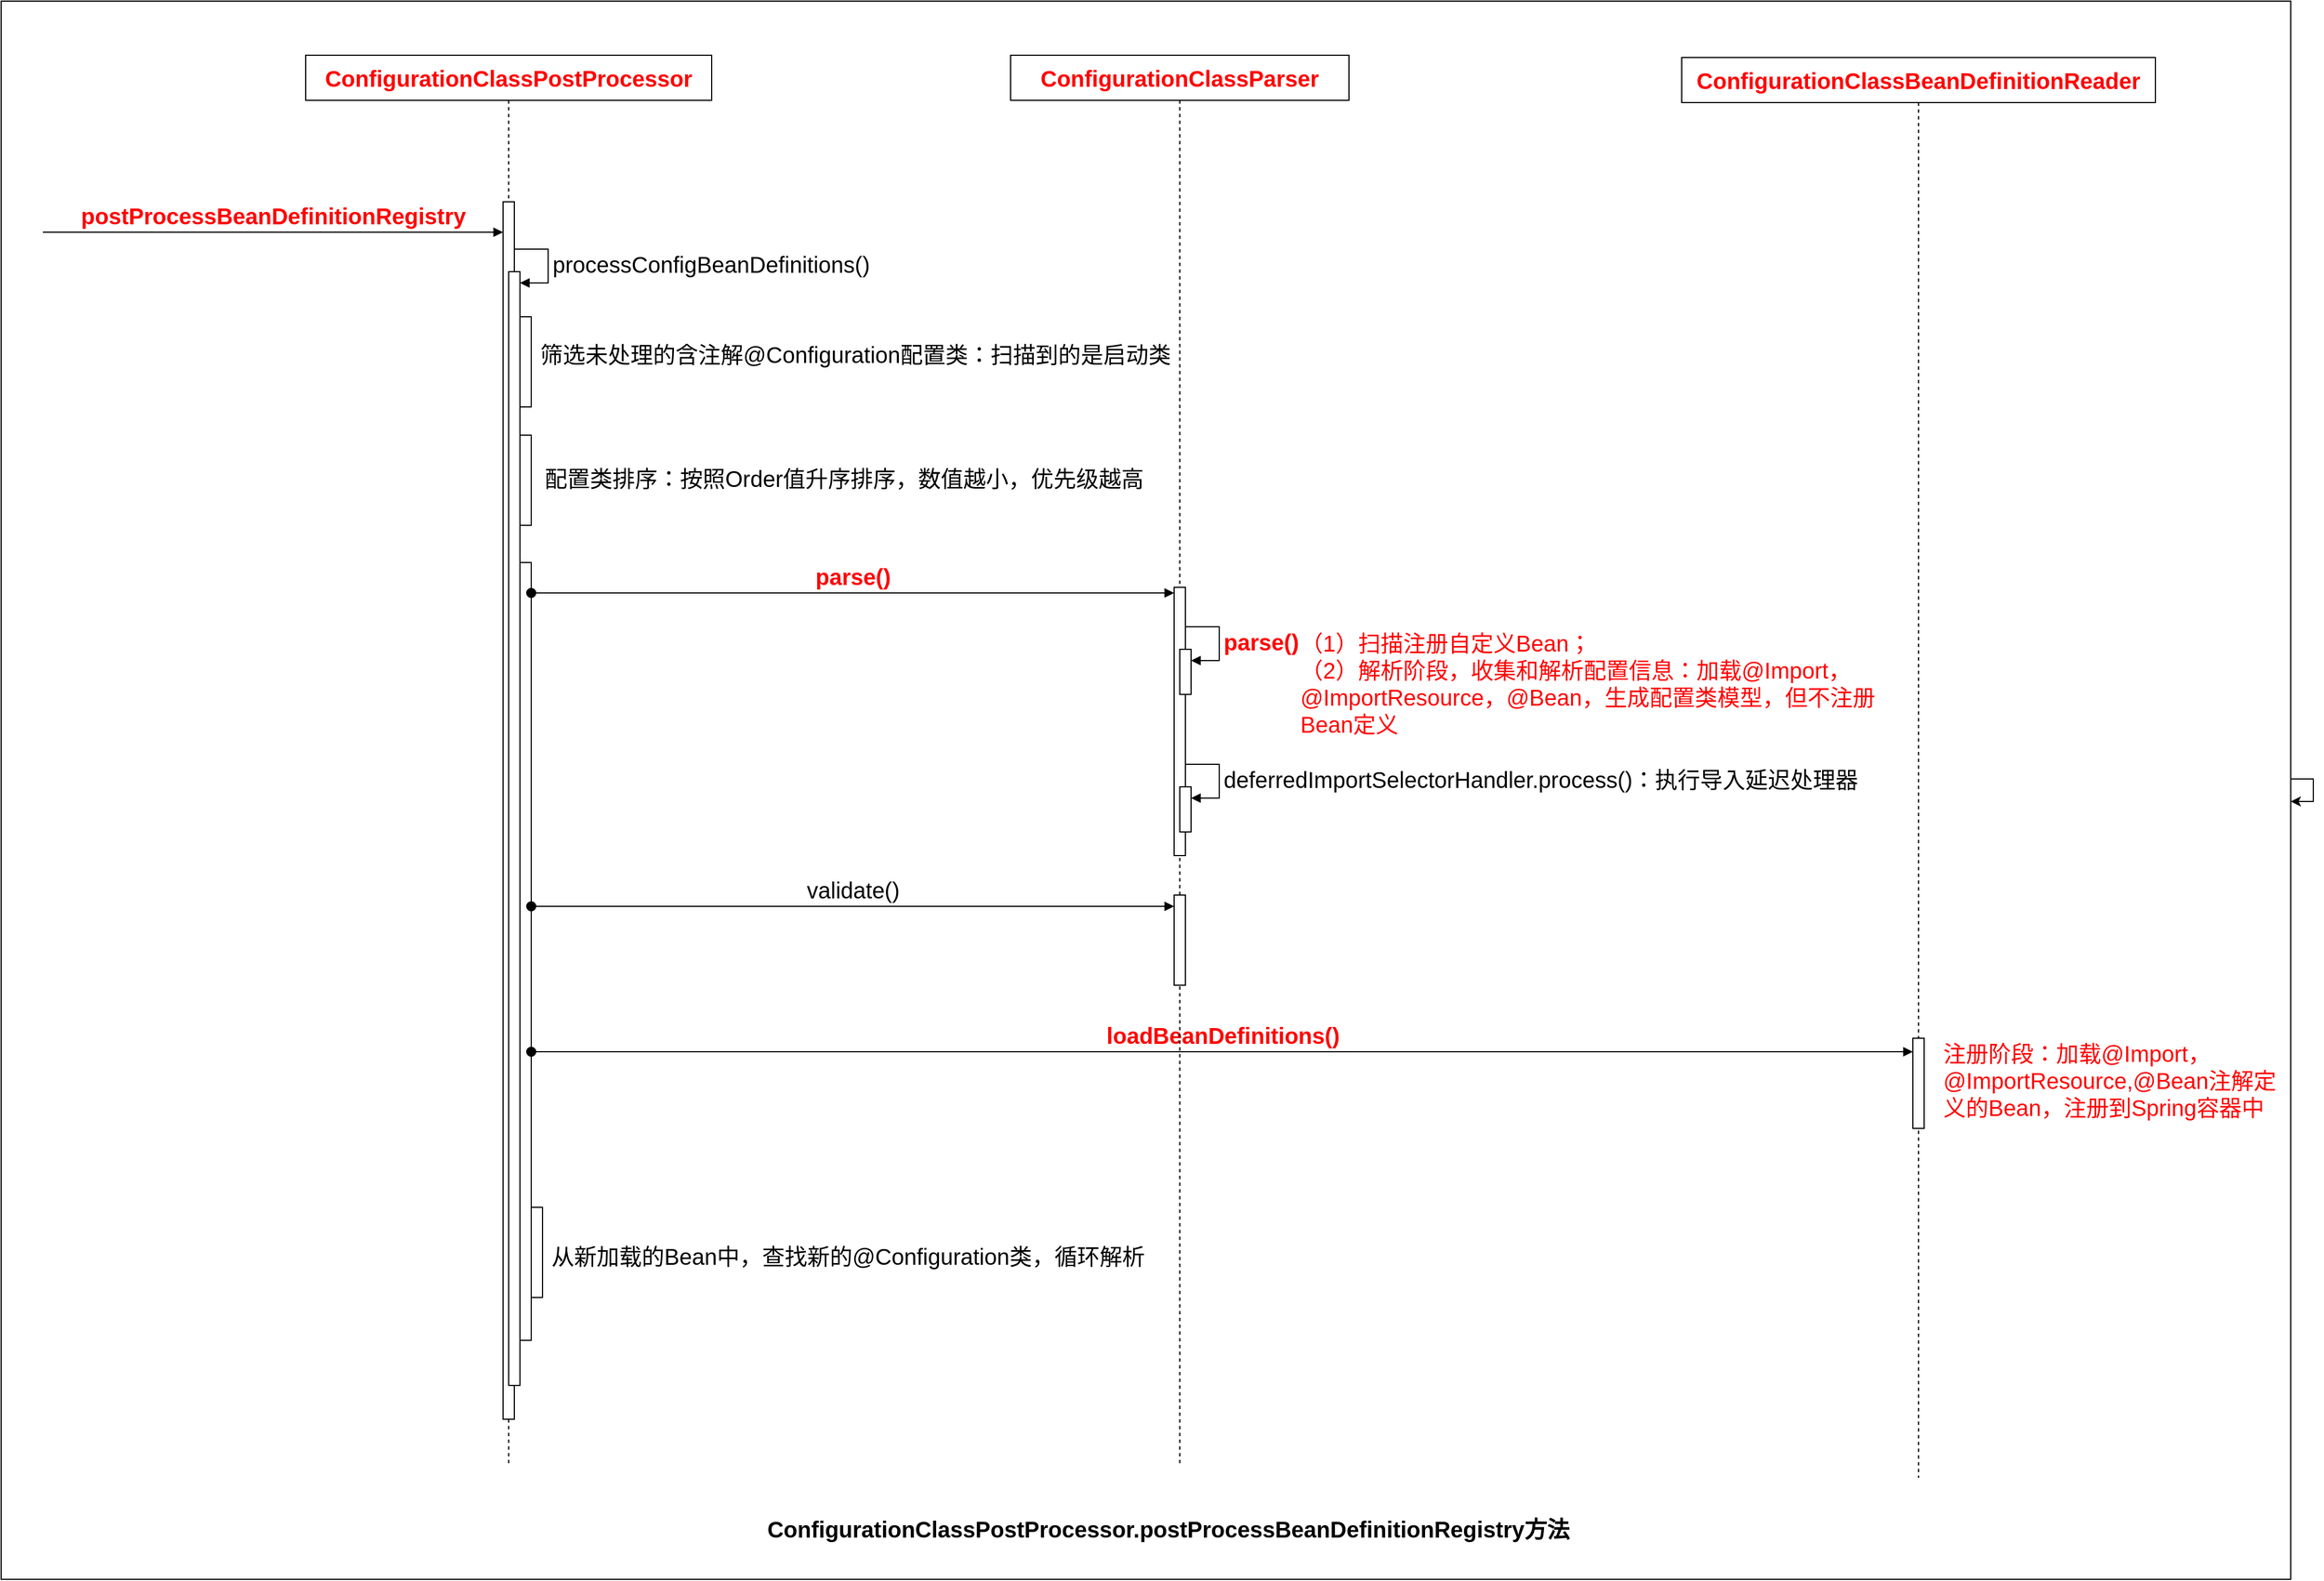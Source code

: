 <mxfile version="28.2.5">
  <diagram name="第 1 页" id="A2wYnKDMZFF023bxGnZ8">
    <mxGraphModel dx="1783" dy="985" grid="1" gridSize="10" guides="1" tooltips="1" connect="1" arrows="1" fold="1" page="1" pageScale="1" pageWidth="827" pageHeight="1169" background="none" math="0" shadow="0">
      <root>
        <mxCell id="0" />
        <mxCell id="1" parent="0" />
        <mxCell id="8HlDPOHAcPrSxFD7tWNl-6" value="" style="rounded=0;whiteSpace=wrap;html=1;fontSize=20;" parent="1" vertex="1">
          <mxGeometry y="160" width="2030" height="1400" as="geometry" />
        </mxCell>
        <mxCell id="-QrxRBGIXTvyxB3OS5xk-1" value="&lt;span style=&quot;&quot;&gt;&lt;b&gt;ConfigurationClassPostProcessor&lt;/b&gt;&lt;/span&gt;" style="shape=umlLifeline;whiteSpace=wrap;html=1;container=1;dropTarget=0;collapsible=0;recursiveResize=0;outlineConnect=0;portConstraint=eastwest;newEdgeStyle={&quot;curved&quot;:0,&quot;rounded&quot;:0};fontSize=20;fontStyle=0;points=[[0,0,0,0,5],[0,1,0,0,-5],[1,0,0,0,5],[1,1,0,0,-5]];perimeter=rectanglePerimeter;targetShapes=umlLifeline;participant=label;fontColor=#FF0000;" parent="1" vertex="1">
          <mxGeometry x="270" y="208" width="360" height="1252" as="geometry" />
        </mxCell>
        <mxCell id="-QrxRBGIXTvyxB3OS5xk-2" value="" style="html=1;points=[[0,0,0,0,5],[0,1,0,0,-5],[1,0,0,0,5],[1,1,0,0,-5]];perimeter=orthogonalPerimeter;outlineConnect=0;targetShapes=umlLifeline;portConstraint=eastwest;newEdgeStyle={&quot;curved&quot;:0,&quot;rounded&quot;:0};fontSize=20;" parent="-QrxRBGIXTvyxB3OS5xk-1" vertex="1">
          <mxGeometry x="175" y="130" width="10" height="1080" as="geometry" />
        </mxCell>
        <mxCell id="-eeheK5-7ZrguBqARGBb-1" value="" style="html=1;points=[[0,0,0,0,5],[0,1,0,0,-5],[1,0,0,0,5],[1,1,0,0,-5]];perimeter=orthogonalPerimeter;outlineConnect=0;targetShapes=umlLifeline;portConstraint=eastwest;newEdgeStyle={&quot;curved&quot;:0,&quot;rounded&quot;:0};" parent="-QrxRBGIXTvyxB3OS5xk-1" vertex="1">
          <mxGeometry x="180" y="192" width="10" height="988" as="geometry" />
        </mxCell>
        <mxCell id="-eeheK5-7ZrguBqARGBb-2" value="processConfigBeanDefinitions()" style="html=1;align=left;spacingLeft=2;endArrow=block;rounded=0;edgeStyle=orthogonalEdgeStyle;curved=0;rounded=0;fontSize=20;" parent="-QrxRBGIXTvyxB3OS5xk-1" target="-eeheK5-7ZrguBqARGBb-1" edge="1">
          <mxGeometry relative="1" as="geometry">
            <mxPoint x="185" y="172" as="sourcePoint" />
            <Array as="points">
              <mxPoint x="215" y="202" />
            </Array>
          </mxGeometry>
        </mxCell>
        <mxCell id="-eeheK5-7ZrguBqARGBb-3" value="" style="html=1;points=[[0,0,0,0,5],[0,1,0,0,-5],[1,0,0,0,5],[1,1,0,0,-5]];perimeter=orthogonalPerimeter;outlineConnect=0;targetShapes=umlLifeline;portConstraint=eastwest;newEdgeStyle={&quot;curved&quot;:0,&quot;rounded&quot;:0};" parent="-QrxRBGIXTvyxB3OS5xk-1" vertex="1">
          <mxGeometry x="190" y="232" width="10" height="80" as="geometry" />
        </mxCell>
        <mxCell id="-eeheK5-7ZrguBqARGBb-6" value="" style="html=1;points=[[0,0,0,0,5],[0,1,0,0,-5],[1,0,0,0,5],[1,1,0,0,-5]];perimeter=orthogonalPerimeter;outlineConnect=0;targetShapes=umlLifeline;portConstraint=eastwest;newEdgeStyle={&quot;curved&quot;:0,&quot;rounded&quot;:0};" parent="-QrxRBGIXTvyxB3OS5xk-1" vertex="1">
          <mxGeometry x="190" y="337" width="10" height="80" as="geometry" />
        </mxCell>
        <mxCell id="-eeheK5-7ZrguBqARGBb-17" value="" style="html=1;points=[[0,0,0,0,5],[0,1,0,0,-5],[1,0,0,0,5],[1,1,0,0,-5]];perimeter=orthogonalPerimeter;outlineConnect=0;targetShapes=umlLifeline;portConstraint=eastwest;newEdgeStyle={&quot;curved&quot;:0,&quot;rounded&quot;:0};" parent="-QrxRBGIXTvyxB3OS5xk-1" vertex="1">
          <mxGeometry x="190" y="450" width="10" height="690" as="geometry" />
        </mxCell>
        <mxCell id="-eeheK5-7ZrguBqARGBb-16" value="&lt;b&gt;&lt;font style=&quot;color: rgb(255, 0, 0);&quot;&gt;loadBeanDefinitions()&lt;/font&gt;&lt;/b&gt;" style="html=1;verticalAlign=bottom;startArrow=oval;endArrow=block;startSize=8;curved=0;rounded=0;entryX=0;entryY=0;entryDx=0;entryDy=5;fontSize=20;" parent="-QrxRBGIXTvyxB3OS5xk-1" edge="1">
          <mxGeometry relative="1" as="geometry">
            <mxPoint x="200" y="884.0" as="sourcePoint" />
            <mxPoint x="1425.0" y="884.0" as="targetPoint" />
          </mxGeometry>
        </mxCell>
        <mxCell id="-eeheK5-7ZrguBqARGBb-18" value="" style="html=1;points=[[0,0,0,0,5],[0,1,0,0,-5],[1,0,0,0,5],[1,1,0,0,-5]];perimeter=orthogonalPerimeter;outlineConnect=0;targetShapes=umlLifeline;portConstraint=eastwest;newEdgeStyle={&quot;curved&quot;:0,&quot;rounded&quot;:0};" parent="-QrxRBGIXTvyxB3OS5xk-1" vertex="1">
          <mxGeometry x="200" y="1022" width="10" height="80" as="geometry" />
        </mxCell>
        <mxCell id="-QrxRBGIXTvyxB3OS5xk-56" value="&lt;span style=&quot;&quot;&gt;postProcessBeanDefinitionRegistry&lt;/span&gt;" style="html=1;verticalAlign=bottom;endArrow=block;curved=0;rounded=0;fontSize=20;fontStyle=1;fontColor=#FF0000;" parent="1" target="-QrxRBGIXTvyxB3OS5xk-2" edge="1">
          <mxGeometry x="-0.002" relative="1" as="geometry">
            <mxPoint x="37" y="365" as="sourcePoint" />
            <mxPoint x="325" y="365" as="targetPoint" />
            <mxPoint as="offset" />
          </mxGeometry>
        </mxCell>
        <mxCell id="-QrxRBGIXTvyxB3OS5xk-58" value="&lt;font style=&quot;color: rgb(0, 0, 0);&quot;&gt;&lt;b&gt;ConfigurationClassPostProcessor&lt;/b&gt;.&lt;span style=&quot;text-wrap-mode: nowrap; background-color: rgb(255, 255, 255);&quot;&gt;postProcessBeanDefinitionRegistry&lt;/span&gt;&lt;span style=&quot;background-color: transparent;&quot;&gt;方法&lt;/span&gt;&lt;/font&gt;" style="text;html=1;whiteSpace=wrap;strokeColor=none;fillColor=none;align=center;verticalAlign=middle;rounded=0;fontSize=20;fontStyle=1" parent="1" vertex="1">
          <mxGeometry x="630" y="1480" width="810" height="70" as="geometry" />
        </mxCell>
        <mxCell id="mUYwK8JGR3BNWhhx3xwo-4" value="&lt;span style=&quot;text-align: left; text-wrap-mode: nowrap; background-color: rgb(255, 255, 255);&quot;&gt;ConfigurationClassParser&lt;/span&gt;" style="shape=umlLifeline;perimeter=lifelinePerimeter;whiteSpace=wrap;html=1;container=1;dropTarget=0;collapsible=0;recursiveResize=0;outlineConnect=0;portConstraint=eastwest;newEdgeStyle={&quot;curved&quot;:0,&quot;rounded&quot;:0};fontSize=20;fontStyle=1;fontColor=#FF0000;" parent="1" vertex="1">
          <mxGeometry x="895" y="208" width="300" height="1252" as="geometry" />
        </mxCell>
        <mxCell id="-eeheK5-7ZrguBqARGBb-8" value="" style="html=1;points=[[0,0,0,0,5],[0,1,0,0,-5],[1,0,0,0,5],[1,1,0,0,-5]];perimeter=orthogonalPerimeter;outlineConnect=0;targetShapes=umlLifeline;portConstraint=eastwest;newEdgeStyle={&quot;curved&quot;:0,&quot;rounded&quot;:0};" parent="mUYwK8JGR3BNWhhx3xwo-4" vertex="1">
          <mxGeometry x="145" y="472" width="10" height="238" as="geometry" />
        </mxCell>
        <mxCell id="kIuJvCQGpgL5YUa4oFDI-1" value="" style="html=1;points=[[0,0,0,0,5],[0,1,0,0,-5],[1,0,0,0,5],[1,1,0,0,-5]];perimeter=orthogonalPerimeter;outlineConnect=0;targetShapes=umlLifeline;portConstraint=eastwest;newEdgeStyle={&quot;curved&quot;:0,&quot;rounded&quot;:0};" vertex="1" parent="mUYwK8JGR3BNWhhx3xwo-4">
          <mxGeometry x="150" y="527" width="10" height="40" as="geometry" />
        </mxCell>
        <mxCell id="kIuJvCQGpgL5YUa4oFDI-2" value="&lt;span style=&quot;color: rgb(255, 0, 0); font-size: 20px; font-weight: 700; text-align: center;&quot;&gt;parse()&lt;/span&gt;" style="html=1;align=left;spacingLeft=2;endArrow=block;rounded=0;edgeStyle=orthogonalEdgeStyle;curved=0;rounded=0;" edge="1" target="kIuJvCQGpgL5YUa4oFDI-1" parent="mUYwK8JGR3BNWhhx3xwo-4">
          <mxGeometry relative="1" as="geometry">
            <mxPoint x="155" y="507" as="sourcePoint" />
            <Array as="points">
              <mxPoint x="185" y="537" />
            </Array>
          </mxGeometry>
        </mxCell>
        <mxCell id="kIuJvCQGpgL5YUa4oFDI-3" value="" style="html=1;points=[[0,0,0,0,5],[0,1,0,0,-5],[1,0,0,0,5],[1,1,0,0,-5]];perimeter=orthogonalPerimeter;outlineConnect=0;targetShapes=umlLifeline;portConstraint=eastwest;newEdgeStyle={&quot;curved&quot;:0,&quot;rounded&quot;:0};" vertex="1" parent="mUYwK8JGR3BNWhhx3xwo-4">
          <mxGeometry x="150" y="649" width="10" height="40" as="geometry" />
        </mxCell>
        <mxCell id="kIuJvCQGpgL5YUa4oFDI-4" value="deferredImportSelectorHandler.process()：执行导入延迟处理器" style="html=1;align=left;spacingLeft=2;endArrow=block;rounded=0;edgeStyle=orthogonalEdgeStyle;curved=0;rounded=0;fontSize=20;" edge="1" target="kIuJvCQGpgL5YUa4oFDI-3" parent="mUYwK8JGR3BNWhhx3xwo-4">
          <mxGeometry relative="1" as="geometry">
            <mxPoint x="155" y="629" as="sourcePoint" />
            <Array as="points">
              <mxPoint x="185" y="659" />
            </Array>
          </mxGeometry>
        </mxCell>
        <mxCell id="-eeheK5-7ZrguBqARGBb-4" value="筛选未处理的含注解@Configuration配置类：扫描到的是启动类" style="text;html=1;align=left;verticalAlign=middle;whiteSpace=wrap;rounded=0;fontSize=20;" parent="1" vertex="1">
          <mxGeometry x="476" y="450" width="589" height="45" as="geometry" />
        </mxCell>
        <mxCell id="-eeheK5-7ZrguBqARGBb-7" value="配置类排序：按照Order值升序排序，数值越小，优先级越高" style="text;html=1;align=left;verticalAlign=middle;whiteSpace=wrap;rounded=0;fontSize=20;" parent="1" vertex="1">
          <mxGeometry x="480" y="560" width="550" height="45" as="geometry" />
        </mxCell>
        <mxCell id="-eeheK5-7ZrguBqARGBb-10" value="" style="html=1;points=[[0,0,0,0,5],[0,1,0,0,-5],[1,0,0,0,5],[1,1,0,0,-5]];perimeter=orthogonalPerimeter;outlineConnect=0;targetShapes=umlLifeline;portConstraint=eastwest;newEdgeStyle={&quot;curved&quot;:0,&quot;rounded&quot;:0};" parent="1" vertex="1">
          <mxGeometry x="1040" y="953" width="10" height="80" as="geometry" />
        </mxCell>
        <mxCell id="-eeheK5-7ZrguBqARGBb-12" value="&lt;div&gt;&lt;span style=&quot;color: rgb(255, 0, 0); font-size: 20px; text-wrap-mode: nowrap; background-color: rgb(255, 255, 255);&quot;&gt;（1）扫描注册自定义Bean；&lt;/span&gt;&lt;/div&gt;&lt;span style=&quot;color: rgb(255, 0, 0); font-size: 20px; text-wrap-mode: nowrap; background-color: rgb(255, 255, 255);&quot;&gt;（2）解析阶段，收集和解析配置信息：加载@Import，&lt;/span&gt;&lt;span style=&quot;color: rgb(255, 0, 0); font-size: 20px; text-wrap-mode: nowrap; background-color: transparent;&quot;&gt;@ImportResource，@Bean，生成配置类模型，但不注册&lt;/span&gt;&lt;div&gt;&lt;span style=&quot;color: rgb(255, 0, 0); font-size: 20px; text-wrap-mode: nowrap; background-color: transparent;&quot;&gt;Bean定义&lt;/span&gt;&lt;/div&gt;" style="text;html=1;align=left;verticalAlign=middle;whiteSpace=wrap;rounded=0;" parent="1" vertex="1">
          <mxGeometry x="1150" y="720" width="620" height="90" as="geometry" />
        </mxCell>
        <mxCell id="-eeheK5-7ZrguBqARGBb-13" value="&lt;span style=&quot;text-align: left; text-wrap-mode: nowrap; background-color: rgb(255, 255, 255);&quot;&gt;ConfigurationClassBeanDefinitionReader&lt;/span&gt;" style="shape=umlLifeline;perimeter=lifelinePerimeter;whiteSpace=wrap;html=1;container=1;dropTarget=0;collapsible=0;recursiveResize=0;outlineConnect=0;portConstraint=eastwest;newEdgeStyle={&quot;curved&quot;:0,&quot;rounded&quot;:0};fontSize=20;fontStyle=1;fontColor=#FF0000;" parent="1" vertex="1">
          <mxGeometry x="1490" y="210" width="420" height="1260" as="geometry" />
        </mxCell>
        <mxCell id="-eeheK5-7ZrguBqARGBb-15" value="" style="html=1;points=[[0,0,0,0,5],[0,1,0,0,-5],[1,0,0,0,5],[1,1,0,0,-5]];perimeter=orthogonalPerimeter;outlineConnect=0;targetShapes=umlLifeline;portConstraint=eastwest;newEdgeStyle={&quot;curved&quot;:0,&quot;rounded&quot;:0};" parent="-eeheK5-7ZrguBqARGBb-13" vertex="1">
          <mxGeometry x="205" y="870" width="10" height="80" as="geometry" />
        </mxCell>
        <mxCell id="-eeheK5-7ZrguBqARGBb-9" value="parse()" style="html=1;verticalAlign=bottom;startArrow=oval;endArrow=block;startSize=8;curved=0;rounded=0;entryX=0;entryY=0;entryDx=0;entryDy=5;fontSize=20;fontColor=#FF0000;fontStyle=1" parent="1" source="-eeheK5-7ZrguBqARGBb-17" target="-eeheK5-7ZrguBqARGBb-8" edge="1">
          <mxGeometry relative="1" as="geometry">
            <mxPoint x="530" y="690" as="sourcePoint" />
          </mxGeometry>
        </mxCell>
        <mxCell id="-eeheK5-7ZrguBqARGBb-11" value="validate()" style="html=1;verticalAlign=bottom;startArrow=oval;endArrow=block;startSize=8;curved=0;rounded=0;entryX=0;entryY=0;entryDx=0;entryDy=5;fontSize=20;" parent="1" edge="1">
          <mxGeometry relative="1" as="geometry">
            <mxPoint x="470" y="963.0" as="sourcePoint" />
            <mxPoint x="1040.0" y="963.0" as="targetPoint" />
          </mxGeometry>
        </mxCell>
        <mxCell id="-eeheK5-7ZrguBqARGBb-19" value="从新加载的Bean中，查找新的@Configuration类，循环解析" style="text;html=1;align=left;verticalAlign=middle;whiteSpace=wrap;rounded=0;fontSize=20;" parent="1" vertex="1">
          <mxGeometry x="486" y="1250" width="559" height="45" as="geometry" />
        </mxCell>
        <mxCell id="-eeheK5-7ZrguBqARGBb-20" value="注册阶段：加载@Import，&lt;div&gt;@ImportResource,@Bean注解定义的Bean，注册到Spring容器中&lt;/div&gt;" style="text;html=1;align=left;verticalAlign=middle;whiteSpace=wrap;rounded=0;fontColor=#FF0000;fontSize=20;" parent="1" vertex="1">
          <mxGeometry x="1720" y="1080" width="300" height="74" as="geometry" />
        </mxCell>
        <mxCell id="-eeheK5-7ZrguBqARGBb-21" style="edgeStyle=orthogonalEdgeStyle;rounded=0;orthogonalLoop=1;jettySize=auto;html=1;" parent="1" source="8HlDPOHAcPrSxFD7tWNl-6" target="8HlDPOHAcPrSxFD7tWNl-6" edge="1">
          <mxGeometry relative="1" as="geometry" />
        </mxCell>
      </root>
    </mxGraphModel>
  </diagram>
</mxfile>
